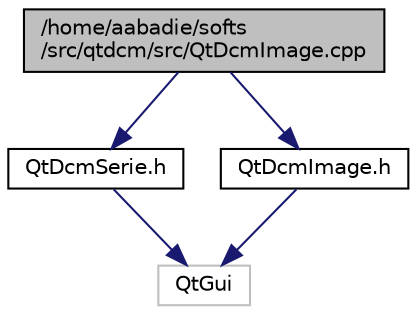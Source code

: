 digraph "/home/aabadie/softs/src/qtdcm/src/QtDcmImage.cpp"
{
  edge [fontname="Helvetica",fontsize="10",labelfontname="Helvetica",labelfontsize="10"];
  node [fontname="Helvetica",fontsize="10",shape=record];
  Node1 [label="/home/aabadie/softs\l/src/qtdcm/src/QtDcmImage.cpp",height=0.2,width=0.4,color="black", fillcolor="grey75", style="filled", fontcolor="black"];
  Node1 -> Node2 [color="midnightblue",fontsize="10",style="solid",fontname="Helvetica"];
  Node2 [label="QtDcmSerie.h",height=0.2,width=0.4,color="black", fillcolor="white", style="filled",URL="$QtDcmSerie_8h.html"];
  Node2 -> Node3 [color="midnightblue",fontsize="10",style="solid",fontname="Helvetica"];
  Node3 [label="QtGui",height=0.2,width=0.4,color="grey75", fillcolor="white", style="filled"];
  Node1 -> Node4 [color="midnightblue",fontsize="10",style="solid",fontname="Helvetica"];
  Node4 [label="QtDcmImage.h",height=0.2,width=0.4,color="black", fillcolor="white", style="filled",URL="$QtDcmImage_8h.html"];
  Node4 -> Node3 [color="midnightblue",fontsize="10",style="solid",fontname="Helvetica"];
}
